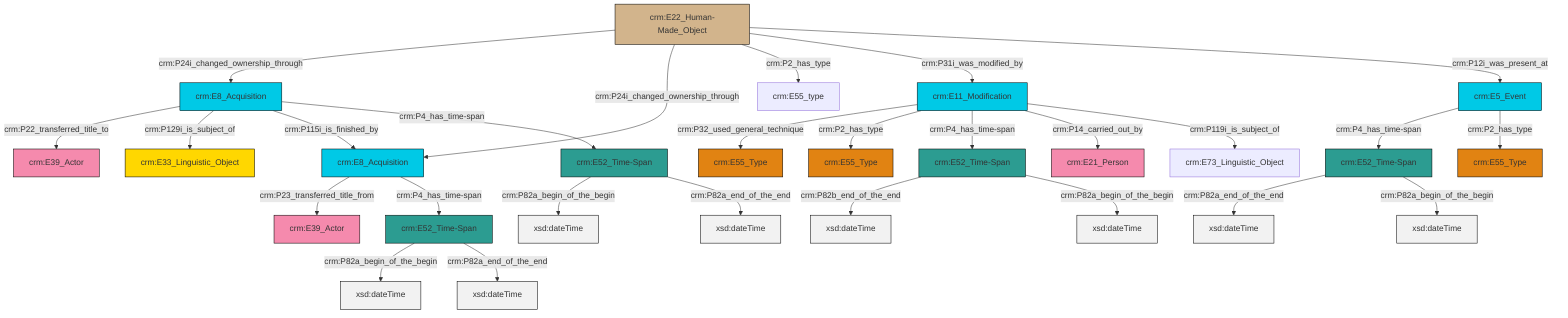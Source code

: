 graph TD
classDef Literal fill:#f2f2f2,stroke:#000000;
classDef CRM_Entity fill:#FFFFFF,stroke:#000000;
classDef Temporal_Entity fill:#00C9E6, stroke:#000000;
classDef Type fill:#E18312, stroke:#000000;
classDef Time-Span fill:#2C9C91, stroke:#000000;
classDef Appellation fill:#FFEB7F, stroke:#000000;
classDef Place fill:#008836, stroke:#000000;
classDef Persistent_Item fill:#B266B2, stroke:#000000;
classDef Conceptual_Object fill:#FFD700, stroke:#000000;
classDef Physical_Thing fill:#D2B48C, stroke:#000000;
classDef Actor fill:#f58aad, stroke:#000000;
classDef PC_Classes fill:#4ce600, stroke:#000000;
classDef Multi fill:#cccccc,stroke:#000000;

0["crm:E8_Acquisition"]:::Temporal_Entity -->|crm:P22_transferred_title_to| 1["crm:E39_Actor"]:::Actor
2["crm:E52_Time-Span"]:::Time-Span -->|crm:P82a_begin_of_the_begin| 3[xsd:dateTime]:::Literal
6["crm:E22_Human-Made_Object"]:::Physical_Thing -->|crm:P24i_changed_ownership_through| 0["crm:E8_Acquisition"]:::Temporal_Entity
6["crm:E22_Human-Made_Object"]:::Physical_Thing -->|crm:P24i_changed_ownership_through| 4["crm:E8_Acquisition"]:::Temporal_Entity
9["crm:E11_Modification"]:::Temporal_Entity -->|crm:P32_used_general_technique| 7["crm:E55_Type"]:::Type
10["crm:E52_Time-Span"]:::Time-Span -->|crm:P82a_begin_of_the_begin| 11[xsd:dateTime]:::Literal
9["crm:E11_Modification"]:::Temporal_Entity -->|crm:P2_has_type| 14["crm:E55_Type"]:::Type
15["crm:E52_Time-Span"]:::Time-Span -->|crm:P82a_end_of_the_end| 16[xsd:dateTime]:::Literal
9["crm:E11_Modification"]:::Temporal_Entity -->|crm:P4_has_time-span| 19["crm:E52_Time-Span"]:::Time-Span
19["crm:E52_Time-Span"]:::Time-Span -->|crm:P82b_end_of_the_end| 20[xsd:dateTime]:::Literal
0["crm:E8_Acquisition"]:::Temporal_Entity -->|crm:P129i_is_subject_of| 21["crm:E33_Linguistic_Object"]:::Conceptual_Object
2["crm:E52_Time-Span"]:::Time-Span -->|crm:P82a_end_of_the_end| 24[xsd:dateTime]:::Literal
19["crm:E52_Time-Span"]:::Time-Span -->|crm:P82a_begin_of_the_begin| 25[xsd:dateTime]:::Literal
4["crm:E8_Acquisition"]:::Temporal_Entity -->|crm:P23_transferred_title_from| 22["crm:E39_Actor"]:::Actor
9["crm:E11_Modification"]:::Temporal_Entity -->|crm:P14_carried_out_by| 28["crm:E21_Person"]:::Actor
6["crm:E22_Human-Made_Object"]:::Physical_Thing -->|crm:P2_has_type| 30["crm:E55_type"]:::Default
4["crm:E8_Acquisition"]:::Temporal_Entity -->|crm:P4_has_time-span| 2["crm:E52_Time-Span"]:::Time-Span
35["crm:E5_Event"]:::Temporal_Entity -->|crm:P4_has_time-span| 15["crm:E52_Time-Span"]:::Time-Span
9["crm:E11_Modification"]:::Temporal_Entity -->|crm:P119i_is_subject_of| 17["crm:E73_Linguistic_Object"]:::Default
0["crm:E8_Acquisition"]:::Temporal_Entity -->|crm:P115i_is_finished_by| 4["crm:E8_Acquisition"]:::Temporal_Entity
35["crm:E5_Event"]:::Temporal_Entity -->|crm:P2_has_type| 12["crm:E55_Type"]:::Type
15["crm:E52_Time-Span"]:::Time-Span -->|crm:P82a_begin_of_the_begin| 39[xsd:dateTime]:::Literal
10["crm:E52_Time-Span"]:::Time-Span -->|crm:P82a_end_of_the_end| 41[xsd:dateTime]:::Literal
0["crm:E8_Acquisition"]:::Temporal_Entity -->|crm:P4_has_time-span| 10["crm:E52_Time-Span"]:::Time-Span
6["crm:E22_Human-Made_Object"]:::Physical_Thing -->|crm:P31i_was_modified_by| 9["crm:E11_Modification"]:::Temporal_Entity
6["crm:E22_Human-Made_Object"]:::Physical_Thing -->|crm:P12i_was_present_at| 35["crm:E5_Event"]:::Temporal_Entity